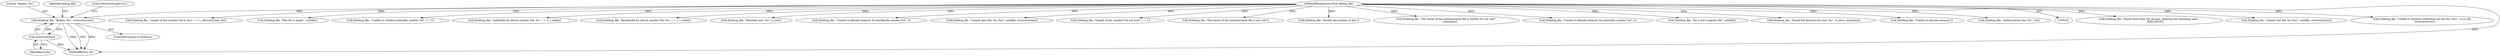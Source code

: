 digraph "0_pam-u2f_18b1914e32b74ff52000f10e97067e841e5fff62_1@pointer" {
"1000286" [label="(Call,D(debug_file, \"fdopen: %s\", strerror(errno)))"];
"1000107" [label="(MethodParameterIn,FILE *debug_file)"];
"1000289" [label="(Call,strerror(errno))"];
"1000462" [label="(Call,D(debug_file, \"Found more than %d devices, ignoring the remaining ones\",\n               MAX_DEVS))"];
"1000287" [label="(Identifier,debug_file)"];
"1000174" [label="(Call,D(debug_file, \"Cannot stat file: %s (%s)\", authfile, strerror(errno)))"];
"1000289" [label="(Call,strerror(errno))"];
"1000286" [label="(Call,D(debug_file, \"fdopen: %s\", strerror(errno)))"];
"1000231" [label="(Call,D(debug_file, \"Unable to retrieve credentials for uid %u, (%s)\", st.st_uid,\n       strerror(errno)))"];
"1000557" [label="(Call,D(debug_file, \"Length of key number %d is %zu\", i + 1, devices[i].key_len))"];
"1000204" [label="(Call,D(debug_file, \"File %s is empty\", authfile))"];
"1000512" [label="(Call,D(debug_file, \"Unable to retrieve publicKey number %d\", i + 1))"];
"1000290" [label="(Identifier,errno)"];
"1000284" [label="(ControlStructure,if (verbose))"];
"1000722" [label="(MethodReturn,int)"];
"1000521" [label="(Call,D(debug_file, \"publicKey for device number %d: %s\", i + 1, s_token))"];
"1000469" [label="(Call,D(debug_file, \"KeyHandle for device number %d: %s\", i + 1, s_token))"];
"1000291" [label="(ControlStructure,goto err;)"];
"1000372" [label="(Call,D(debug_file, \"Matched user: %s\", s_user))"];
"1000494" [label="(Call,D(debug_file, \"Unable to allocate memory for keyHandle number %d\", i))"];
"1000157" [label="(Call,D(debug_file, \"Cannot open file: %s (%s)\", authfile, strerror(errno)))"];
"1000538" [label="(Call,D(debug_file, \"Length of key number %d not even\", i + 1))"];
"1000270" [label="(Call,D(debug_file, \"The owner of the authentication file is not root\"))"];
"1000629" [label="(Call,D(debug_file, \"Invalid hex number in key\"))"];
"1000264" [label="(Call,D(debug_file, \"The owner of the authentication file is neither %s nor root\",\n         username))"];
"1000107" [label="(MethodParameterIn,FILE *debug_file)"];
"1000593" [label="(Call,D(debug_file, \"Unable to allocate memory for publicKey number %d\", i))"];
"1000190" [label="(Call,D(debug_file, \"%s is not a regular file\", authfile))"];
"1000648" [label="(Call,D(debug_file, \"Found %d device(s) for user %s\", *n_devs, username))"];
"1000307" [label="(Call,D(debug_file, \"Unable to allocate memory\"))"];
"1000350" [label="(Call,D(debug_file, \"Authorization line: %s\", buf))"];
"1000288" [label="(Literal,\"fdopen: %s\")"];
"1000286" -> "1000284"  [label="AST: "];
"1000286" -> "1000289"  [label="CFG: "];
"1000287" -> "1000286"  [label="AST: "];
"1000288" -> "1000286"  [label="AST: "];
"1000289" -> "1000286"  [label="AST: "];
"1000291" -> "1000286"  [label="CFG: "];
"1000286" -> "1000722"  [label="DDG: "];
"1000286" -> "1000722"  [label="DDG: "];
"1000286" -> "1000722"  [label="DDG: "];
"1000107" -> "1000286"  [label="DDG: "];
"1000289" -> "1000286"  [label="DDG: "];
"1000107" -> "1000102"  [label="AST: "];
"1000107" -> "1000722"  [label="DDG: "];
"1000107" -> "1000157"  [label="DDG: "];
"1000107" -> "1000174"  [label="DDG: "];
"1000107" -> "1000190"  [label="DDG: "];
"1000107" -> "1000204"  [label="DDG: "];
"1000107" -> "1000231"  [label="DDG: "];
"1000107" -> "1000264"  [label="DDG: "];
"1000107" -> "1000270"  [label="DDG: "];
"1000107" -> "1000307"  [label="DDG: "];
"1000107" -> "1000350"  [label="DDG: "];
"1000107" -> "1000372"  [label="DDG: "];
"1000107" -> "1000462"  [label="DDG: "];
"1000107" -> "1000469"  [label="DDG: "];
"1000107" -> "1000494"  [label="DDG: "];
"1000107" -> "1000512"  [label="DDG: "];
"1000107" -> "1000521"  [label="DDG: "];
"1000107" -> "1000538"  [label="DDG: "];
"1000107" -> "1000557"  [label="DDG: "];
"1000107" -> "1000593"  [label="DDG: "];
"1000107" -> "1000629"  [label="DDG: "];
"1000107" -> "1000648"  [label="DDG: "];
"1000289" -> "1000290"  [label="CFG: "];
"1000290" -> "1000289"  [label="AST: "];
"1000289" -> "1000722"  [label="DDG: "];
}
